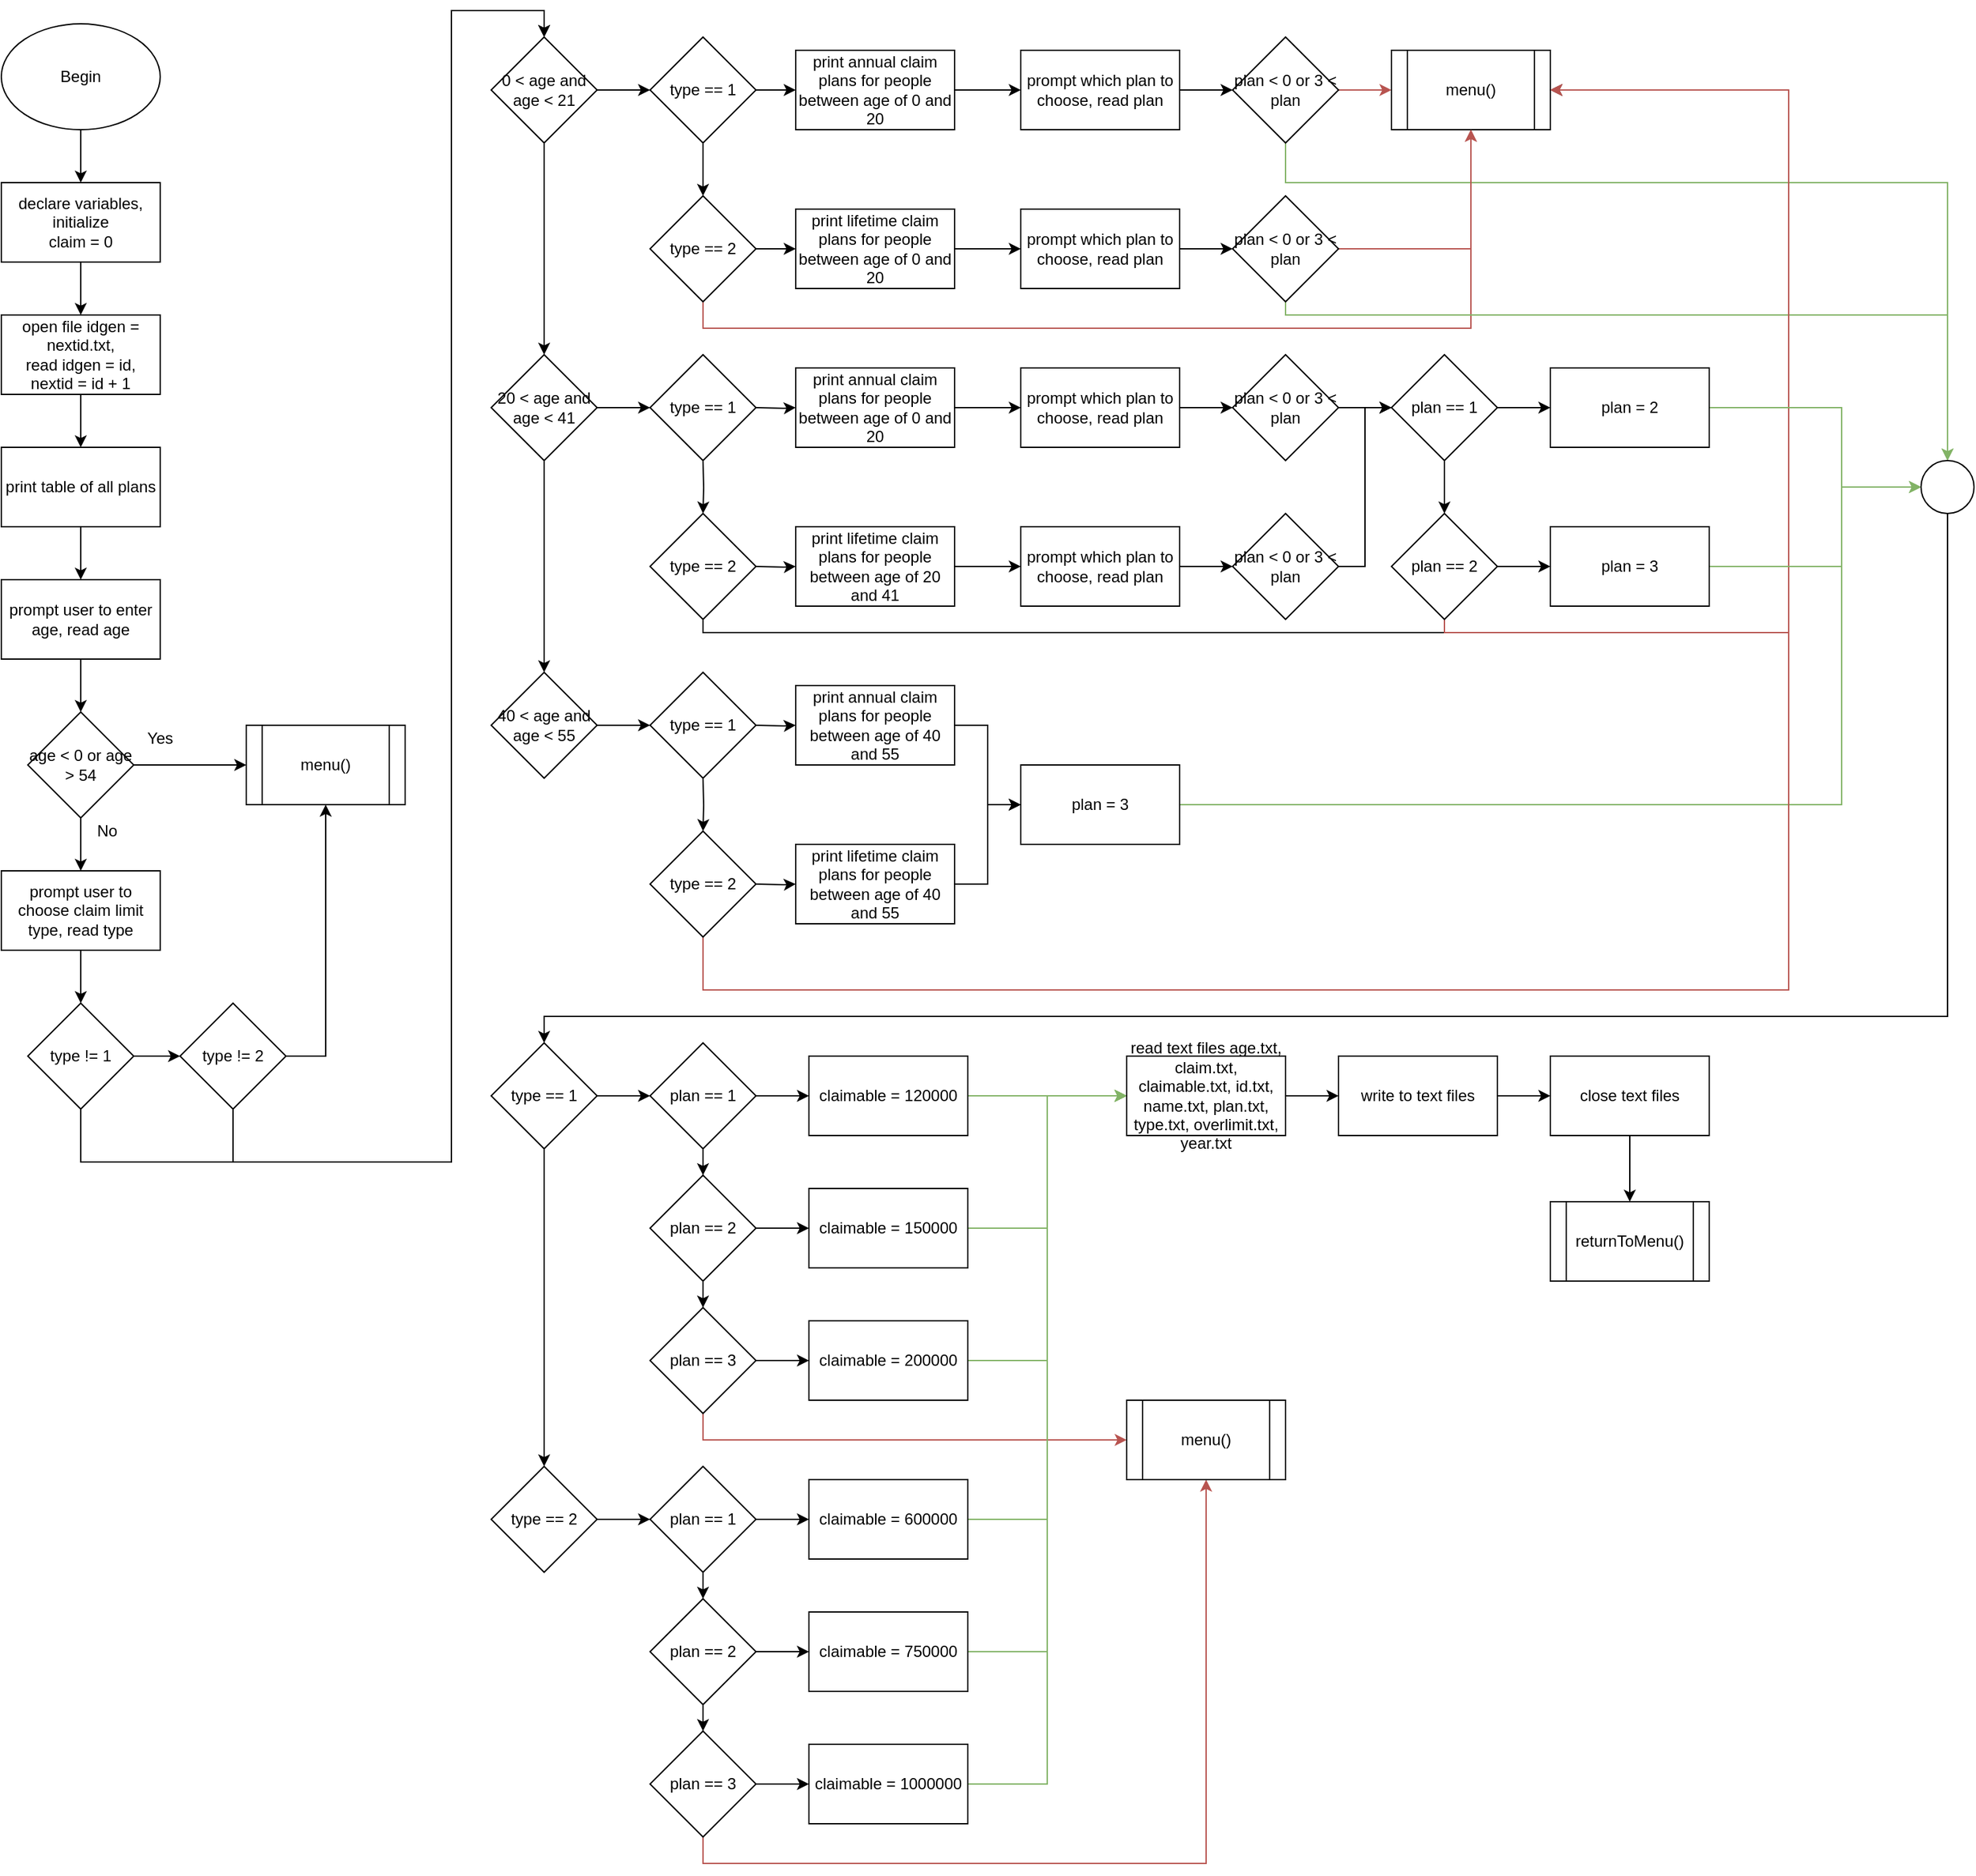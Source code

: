 <mxfile version="13.0.3" type="device"><diagram id="8eZ3v9lnARbFLVq1dZuk" name="Page-1"><mxGraphModel dx="1422" dy="822" grid="1" gridSize="10" guides="1" tooltips="1" connect="1" arrows="1" fold="1" page="1" pageScale="1" pageWidth="850" pageHeight="1100" math="0" shadow="0"><root><mxCell id="0"/><mxCell id="1" parent="0"/><mxCell id="t9U1N0b9NhDWKlW9XJB--3" value="" style="edgeStyle=orthogonalEdgeStyle;rounded=0;orthogonalLoop=1;jettySize=auto;html=1;" edge="1" parent="1" source="t9U1N0b9NhDWKlW9XJB--1" target="t9U1N0b9NhDWKlW9XJB--2"><mxGeometry relative="1" as="geometry"/></mxCell><mxCell id="t9U1N0b9NhDWKlW9XJB--1" value="Begin" style="ellipse;whiteSpace=wrap;html=1;" vertex="1" parent="1"><mxGeometry x="70" y="50" width="120" height="80" as="geometry"/></mxCell><mxCell id="t9U1N0b9NhDWKlW9XJB--5" value="" style="edgeStyle=orthogonalEdgeStyle;rounded=0;orthogonalLoop=1;jettySize=auto;html=1;" edge="1" parent="1" source="t9U1N0b9NhDWKlW9XJB--2" target="t9U1N0b9NhDWKlW9XJB--4"><mxGeometry relative="1" as="geometry"/></mxCell><mxCell id="t9U1N0b9NhDWKlW9XJB--2" value="declare variables, initialize&lt;br&gt;claim = 0" style="rounded=0;whiteSpace=wrap;html=1;" vertex="1" parent="1"><mxGeometry x="70" y="170" width="120" height="60" as="geometry"/></mxCell><mxCell id="t9U1N0b9NhDWKlW9XJB--7" value="" style="edgeStyle=orthogonalEdgeStyle;rounded=0;orthogonalLoop=1;jettySize=auto;html=1;" edge="1" parent="1" source="t9U1N0b9NhDWKlW9XJB--4" target="t9U1N0b9NhDWKlW9XJB--6"><mxGeometry relative="1" as="geometry"/></mxCell><mxCell id="t9U1N0b9NhDWKlW9XJB--4" value="open file idgen = nextid.txt,&lt;br&gt;read idgen = id,&lt;br&gt;nextid = id + 1" style="rounded=0;whiteSpace=wrap;html=1;" vertex="1" parent="1"><mxGeometry x="70" y="270" width="120" height="60" as="geometry"/></mxCell><mxCell id="t9U1N0b9NhDWKlW9XJB--9" value="" style="edgeStyle=orthogonalEdgeStyle;rounded=0;orthogonalLoop=1;jettySize=auto;html=1;" edge="1" parent="1" source="t9U1N0b9NhDWKlW9XJB--6" target="t9U1N0b9NhDWKlW9XJB--8"><mxGeometry relative="1" as="geometry"/></mxCell><mxCell id="t9U1N0b9NhDWKlW9XJB--6" value="print table of all plans" style="rounded=0;whiteSpace=wrap;html=1;" vertex="1" parent="1"><mxGeometry x="70" y="370" width="120" height="60" as="geometry"/></mxCell><mxCell id="t9U1N0b9NhDWKlW9XJB--11" value="" style="edgeStyle=orthogonalEdgeStyle;rounded=0;orthogonalLoop=1;jettySize=auto;html=1;" edge="1" parent="1" source="t9U1N0b9NhDWKlW9XJB--8" target="t9U1N0b9NhDWKlW9XJB--10"><mxGeometry relative="1" as="geometry"/></mxCell><mxCell id="t9U1N0b9NhDWKlW9XJB--8" value="prompt user to enter age, read age" style="rounded=0;whiteSpace=wrap;html=1;" vertex="1" parent="1"><mxGeometry x="70" y="470" width="120" height="60" as="geometry"/></mxCell><mxCell id="t9U1N0b9NhDWKlW9XJB--13" value="" style="edgeStyle=orthogonalEdgeStyle;rounded=0;orthogonalLoop=1;jettySize=auto;html=1;" edge="1" parent="1" source="t9U1N0b9NhDWKlW9XJB--10" target="t9U1N0b9NhDWKlW9XJB--12"><mxGeometry relative="1" as="geometry"/></mxCell><mxCell id="t9U1N0b9NhDWKlW9XJB--15" value="" style="edgeStyle=orthogonalEdgeStyle;rounded=0;orthogonalLoop=1;jettySize=auto;html=1;" edge="1" parent="1" source="t9U1N0b9NhDWKlW9XJB--10" target="t9U1N0b9NhDWKlW9XJB--14"><mxGeometry relative="1" as="geometry"/></mxCell><mxCell id="t9U1N0b9NhDWKlW9XJB--10" value="age &amp;lt; 0 or age &amp;gt; 54" style="rhombus;whiteSpace=wrap;html=1;" vertex="1" parent="1"><mxGeometry x="90" y="570" width="80" height="80" as="geometry"/></mxCell><mxCell id="t9U1N0b9NhDWKlW9XJB--12" value="menu()" style="shape=process;whiteSpace=wrap;html=1;backgroundOutline=1;" vertex="1" parent="1"><mxGeometry x="255" y="580" width="120" height="60" as="geometry"/></mxCell><mxCell id="t9U1N0b9NhDWKlW9XJB--17" value="" style="edgeStyle=orthogonalEdgeStyle;rounded=0;orthogonalLoop=1;jettySize=auto;html=1;" edge="1" parent="1" source="t9U1N0b9NhDWKlW9XJB--14" target="t9U1N0b9NhDWKlW9XJB--16"><mxGeometry relative="1" as="geometry"/></mxCell><mxCell id="t9U1N0b9NhDWKlW9XJB--14" value="prompt user to choose claim limit type, read type" style="rounded=0;whiteSpace=wrap;html=1;" vertex="1" parent="1"><mxGeometry x="70" y="690" width="120" height="60" as="geometry"/></mxCell><mxCell id="t9U1N0b9NhDWKlW9XJB--19" value="" style="edgeStyle=orthogonalEdgeStyle;rounded=0;orthogonalLoop=1;jettySize=auto;html=1;" edge="1" parent="1" source="t9U1N0b9NhDWKlW9XJB--16" target="t9U1N0b9NhDWKlW9XJB--18"><mxGeometry relative="1" as="geometry"/></mxCell><mxCell id="t9U1N0b9NhDWKlW9XJB--23" style="edgeStyle=orthogonalEdgeStyle;rounded=0;orthogonalLoop=1;jettySize=auto;html=1;entryX=0.5;entryY=0;entryDx=0;entryDy=0;" edge="1" parent="1" source="t9U1N0b9NhDWKlW9XJB--16" target="t9U1N0b9NhDWKlW9XJB--22"><mxGeometry relative="1" as="geometry"><Array as="points"><mxPoint x="130" y="910"/><mxPoint x="410" y="910"/><mxPoint x="410" y="40"/><mxPoint x="480" y="40"/></Array></mxGeometry></mxCell><mxCell id="t9U1N0b9NhDWKlW9XJB--16" value="type != 1" style="rhombus;whiteSpace=wrap;html=1;" vertex="1" parent="1"><mxGeometry x="90" y="790" width="80" height="80" as="geometry"/></mxCell><mxCell id="t9U1N0b9NhDWKlW9XJB--21" style="edgeStyle=orthogonalEdgeStyle;rounded=0;orthogonalLoop=1;jettySize=auto;html=1;entryX=0.5;entryY=1;entryDx=0;entryDy=0;" edge="1" parent="1" source="t9U1N0b9NhDWKlW9XJB--18" target="t9U1N0b9NhDWKlW9XJB--12"><mxGeometry relative="1" as="geometry"><Array as="points"><mxPoint x="315" y="830"/></Array></mxGeometry></mxCell><mxCell id="t9U1N0b9NhDWKlW9XJB--24" style="edgeStyle=orthogonalEdgeStyle;rounded=0;orthogonalLoop=1;jettySize=auto;html=1;entryX=0.5;entryY=0;entryDx=0;entryDy=0;" edge="1" parent="1" source="t9U1N0b9NhDWKlW9XJB--18" target="t9U1N0b9NhDWKlW9XJB--22"><mxGeometry relative="1" as="geometry"><Array as="points"><mxPoint x="245" y="910"/><mxPoint x="410" y="910"/><mxPoint x="410" y="40"/><mxPoint x="480" y="40"/></Array></mxGeometry></mxCell><mxCell id="t9U1N0b9NhDWKlW9XJB--18" value="type != 2" style="rhombus;whiteSpace=wrap;html=1;" vertex="1" parent="1"><mxGeometry x="205" y="790" width="80" height="80" as="geometry"/></mxCell><mxCell id="t9U1N0b9NhDWKlW9XJB--28" value="" style="edgeStyle=orthogonalEdgeStyle;rounded=0;orthogonalLoop=1;jettySize=auto;html=1;" edge="1" parent="1" source="t9U1N0b9NhDWKlW9XJB--22" target="t9U1N0b9NhDWKlW9XJB--27"><mxGeometry relative="1" as="geometry"/></mxCell><mxCell id="t9U1N0b9NhDWKlW9XJB--48" style="edgeStyle=orthogonalEdgeStyle;rounded=0;orthogonalLoop=1;jettySize=auto;html=1;entryX=0.5;entryY=0;entryDx=0;entryDy=0;" edge="1" parent="1" source="t9U1N0b9NhDWKlW9XJB--22" target="t9U1N0b9NhDWKlW9XJB--47"><mxGeometry relative="1" as="geometry"/></mxCell><mxCell id="t9U1N0b9NhDWKlW9XJB--22" value="0 &amp;lt; age and age &amp;lt; 21" style="rhombus;whiteSpace=wrap;html=1;" vertex="1" parent="1"><mxGeometry x="440" y="60" width="80" height="80" as="geometry"/></mxCell><mxCell id="t9U1N0b9NhDWKlW9XJB--25" value="Yes" style="text;html=1;strokeColor=none;fillColor=none;align=center;verticalAlign=middle;whiteSpace=wrap;rounded=0;" vertex="1" parent="1"><mxGeometry x="170" y="580" width="40" height="20" as="geometry"/></mxCell><mxCell id="t9U1N0b9NhDWKlW9XJB--26" value="No" style="text;html=1;strokeColor=none;fillColor=none;align=center;verticalAlign=middle;whiteSpace=wrap;rounded=0;" vertex="1" parent="1"><mxGeometry x="130" y="650" width="40" height="20" as="geometry"/></mxCell><mxCell id="t9U1N0b9NhDWKlW9XJB--30" value="" style="edgeStyle=orthogonalEdgeStyle;rounded=0;orthogonalLoop=1;jettySize=auto;html=1;" edge="1" parent="1" source="t9U1N0b9NhDWKlW9XJB--27" target="t9U1N0b9NhDWKlW9XJB--29"><mxGeometry relative="1" as="geometry"/></mxCell><mxCell id="t9U1N0b9NhDWKlW9XJB--38" value="" style="edgeStyle=orthogonalEdgeStyle;rounded=0;orthogonalLoop=1;jettySize=auto;html=1;" edge="1" parent="1" source="t9U1N0b9NhDWKlW9XJB--27" target="t9U1N0b9NhDWKlW9XJB--37"><mxGeometry relative="1" as="geometry"/></mxCell><mxCell id="t9U1N0b9NhDWKlW9XJB--27" value="type == 1" style="rhombus;whiteSpace=wrap;html=1;" vertex="1" parent="1"><mxGeometry x="560" y="60" width="80" height="80" as="geometry"/></mxCell><mxCell id="t9U1N0b9NhDWKlW9XJB--32" value="" style="edgeStyle=orthogonalEdgeStyle;rounded=0;orthogonalLoop=1;jettySize=auto;html=1;" edge="1" parent="1" source="t9U1N0b9NhDWKlW9XJB--29" target="t9U1N0b9NhDWKlW9XJB--31"><mxGeometry relative="1" as="geometry"/></mxCell><mxCell id="t9U1N0b9NhDWKlW9XJB--29" value="print annual claim plans for people between age of 0 and 20" style="rounded=0;whiteSpace=wrap;html=1;" vertex="1" parent="1"><mxGeometry x="670" y="70" width="120" height="60" as="geometry"/></mxCell><mxCell id="t9U1N0b9NhDWKlW9XJB--34" value="" style="edgeStyle=orthogonalEdgeStyle;rounded=0;orthogonalLoop=1;jettySize=auto;html=1;" edge="1" parent="1" source="t9U1N0b9NhDWKlW9XJB--31" target="t9U1N0b9NhDWKlW9XJB--33"><mxGeometry relative="1" as="geometry"/></mxCell><mxCell id="t9U1N0b9NhDWKlW9XJB--31" value="prompt which plan to choose, read plan" style="rounded=0;whiteSpace=wrap;html=1;" vertex="1" parent="1"><mxGeometry x="840" y="70" width="120" height="60" as="geometry"/></mxCell><mxCell id="t9U1N0b9NhDWKlW9XJB--96" value="" style="edgeStyle=orthogonalEdgeStyle;rounded=0;orthogonalLoop=1;jettySize=auto;html=1;fillColor=#f8cecc;strokeColor=#b85450;" edge="1" parent="1" source="t9U1N0b9NhDWKlW9XJB--33" target="t9U1N0b9NhDWKlW9XJB--35"><mxGeometry relative="1" as="geometry"/></mxCell><mxCell id="t9U1N0b9NhDWKlW9XJB--112" style="edgeStyle=orthogonalEdgeStyle;rounded=0;orthogonalLoop=1;jettySize=auto;html=1;entryX=0.5;entryY=0;entryDx=0;entryDy=0;fillColor=#d5e8d4;strokeColor=#82b366;" edge="1" parent="1" source="t9U1N0b9NhDWKlW9XJB--33" target="t9U1N0b9NhDWKlW9XJB--111"><mxGeometry relative="1" as="geometry"><Array as="points"><mxPoint x="1040" y="170"/><mxPoint x="1540" y="170"/></Array></mxGeometry></mxCell><mxCell id="t9U1N0b9NhDWKlW9XJB--33" value="plan &amp;lt; 0 or 3 &amp;lt; plan" style="rhombus;whiteSpace=wrap;html=1;" vertex="1" parent="1"><mxGeometry x="1000" y="60" width="80" height="80" as="geometry"/></mxCell><mxCell id="t9U1N0b9NhDWKlW9XJB--35" value="menu()" style="shape=process;whiteSpace=wrap;html=1;backgroundOutline=1;" vertex="1" parent="1"><mxGeometry x="1120" y="70" width="120" height="60" as="geometry"/></mxCell><mxCell id="t9U1N0b9NhDWKlW9XJB--40" value="" style="edgeStyle=orthogonalEdgeStyle;rounded=0;orthogonalLoop=1;jettySize=auto;html=1;" edge="1" parent="1" source="t9U1N0b9NhDWKlW9XJB--37" target="t9U1N0b9NhDWKlW9XJB--39"><mxGeometry relative="1" as="geometry"/></mxCell><mxCell id="t9U1N0b9NhDWKlW9XJB--108" style="edgeStyle=orthogonalEdgeStyle;rounded=0;orthogonalLoop=1;jettySize=auto;html=1;entryX=0.5;entryY=1;entryDx=0;entryDy=0;fillColor=#f8cecc;strokeColor=#b85450;" edge="1" parent="1" source="t9U1N0b9NhDWKlW9XJB--37" target="t9U1N0b9NhDWKlW9XJB--35"><mxGeometry relative="1" as="geometry"><Array as="points"><mxPoint x="600" y="280"/><mxPoint x="1180" y="280"/></Array></mxGeometry></mxCell><mxCell id="t9U1N0b9NhDWKlW9XJB--37" value="type == 2" style="rhombus;whiteSpace=wrap;html=1;" vertex="1" parent="1"><mxGeometry x="560" y="180" width="80" height="80" as="geometry"/></mxCell><mxCell id="t9U1N0b9NhDWKlW9XJB--42" value="" style="edgeStyle=orthogonalEdgeStyle;rounded=0;orthogonalLoop=1;jettySize=auto;html=1;" edge="1" parent="1" source="t9U1N0b9NhDWKlW9XJB--39" target="t9U1N0b9NhDWKlW9XJB--41"><mxGeometry relative="1" as="geometry"/></mxCell><mxCell id="t9U1N0b9NhDWKlW9XJB--39" value="print lifetime claim plans for people between age of 0 and 20" style="rounded=0;whiteSpace=wrap;html=1;" vertex="1" parent="1"><mxGeometry x="670" y="190" width="120" height="60" as="geometry"/></mxCell><mxCell id="t9U1N0b9NhDWKlW9XJB--44" value="" style="edgeStyle=orthogonalEdgeStyle;rounded=0;orthogonalLoop=1;jettySize=auto;html=1;" edge="1" parent="1" source="t9U1N0b9NhDWKlW9XJB--41" target="t9U1N0b9NhDWKlW9XJB--43"><mxGeometry relative="1" as="geometry"/></mxCell><mxCell id="t9U1N0b9NhDWKlW9XJB--41" value="prompt which plan to choose, read plan" style="rounded=0;whiteSpace=wrap;html=1;" vertex="1" parent="1"><mxGeometry x="840" y="190" width="120" height="60" as="geometry"/></mxCell><mxCell id="t9U1N0b9NhDWKlW9XJB--97" style="edgeStyle=orthogonalEdgeStyle;rounded=0;orthogonalLoop=1;jettySize=auto;html=1;entryX=0.5;entryY=1;entryDx=0;entryDy=0;fillColor=#f8cecc;strokeColor=#b85450;" edge="1" parent="1" source="t9U1N0b9NhDWKlW9XJB--43" target="t9U1N0b9NhDWKlW9XJB--35"><mxGeometry relative="1" as="geometry"><Array as="points"><mxPoint x="1180" y="220"/></Array></mxGeometry></mxCell><mxCell id="t9U1N0b9NhDWKlW9XJB--113" style="edgeStyle=orthogonalEdgeStyle;rounded=0;orthogonalLoop=1;jettySize=auto;html=1;entryX=0.5;entryY=0;entryDx=0;entryDy=0;fillColor=#d5e8d4;strokeColor=#82b366;" edge="1" parent="1" source="t9U1N0b9NhDWKlW9XJB--43" target="t9U1N0b9NhDWKlW9XJB--111"><mxGeometry relative="1" as="geometry"><Array as="points"><mxPoint x="1040" y="270"/><mxPoint x="1540" y="270"/></Array></mxGeometry></mxCell><mxCell id="t9U1N0b9NhDWKlW9XJB--43" value="&lt;span&gt;plan &amp;lt; 0 or 3 &amp;lt; plan&lt;/span&gt;" style="rhombus;whiteSpace=wrap;html=1;" vertex="1" parent="1"><mxGeometry x="1000" y="180" width="80" height="80" as="geometry"/></mxCell><mxCell id="t9U1N0b9NhDWKlW9XJB--50" value="" style="edgeStyle=orthogonalEdgeStyle;rounded=0;orthogonalLoop=1;jettySize=auto;html=1;" edge="1" parent="1" source="t9U1N0b9NhDWKlW9XJB--47" target="t9U1N0b9NhDWKlW9XJB--49"><mxGeometry relative="1" as="geometry"/></mxCell><mxCell id="t9U1N0b9NhDWKlW9XJB--95" value="" style="edgeStyle=orthogonalEdgeStyle;rounded=0;orthogonalLoop=1;jettySize=auto;html=1;entryX=0.5;entryY=0;entryDx=0;entryDy=0;" edge="1" parent="1" source="t9U1N0b9NhDWKlW9XJB--47" target="t9U1N0b9NhDWKlW9XJB--73"><mxGeometry relative="1" as="geometry"><mxPoint x="480" y="460" as="targetPoint"/></mxGeometry></mxCell><mxCell id="t9U1N0b9NhDWKlW9XJB--47" value="&lt;span&gt;20 &amp;lt; age and age &amp;lt; 41&lt;/span&gt;" style="rhombus;whiteSpace=wrap;html=1;" vertex="1" parent="1"><mxGeometry x="440" y="300" width="80" height="80" as="geometry"/></mxCell><mxCell id="t9U1N0b9NhDWKlW9XJB--49" value="type == 1" style="rhombus;whiteSpace=wrap;html=1;" vertex="1" parent="1"><mxGeometry x="560" y="300" width="80" height="80" as="geometry"/></mxCell><mxCell id="t9U1N0b9NhDWKlW9XJB--53" value="" style="edgeStyle=orthogonalEdgeStyle;rounded=0;orthogonalLoop=1;jettySize=auto;html=1;" edge="1" parent="1" target="t9U1N0b9NhDWKlW9XJB--56"><mxGeometry relative="1" as="geometry"><mxPoint x="640" y="340" as="sourcePoint"/></mxGeometry></mxCell><mxCell id="t9U1N0b9NhDWKlW9XJB--54" value="" style="edgeStyle=orthogonalEdgeStyle;rounded=0;orthogonalLoop=1;jettySize=auto;html=1;" edge="1" parent="1"><mxGeometry relative="1" as="geometry"><mxPoint x="600" y="380" as="sourcePoint"/><mxPoint x="600" y="420" as="targetPoint"/></mxGeometry></mxCell><mxCell id="t9U1N0b9NhDWKlW9XJB--55" value="" style="edgeStyle=orthogonalEdgeStyle;rounded=0;orthogonalLoop=1;jettySize=auto;html=1;" edge="1" parent="1" source="t9U1N0b9NhDWKlW9XJB--56" target="t9U1N0b9NhDWKlW9XJB--58"><mxGeometry relative="1" as="geometry"/></mxCell><mxCell id="t9U1N0b9NhDWKlW9XJB--56" value="print annual claim plans for people between age of 0 and 20" style="rounded=0;whiteSpace=wrap;html=1;" vertex="1" parent="1"><mxGeometry x="670" y="310" width="120" height="60" as="geometry"/></mxCell><mxCell id="t9U1N0b9NhDWKlW9XJB--57" value="" style="edgeStyle=orthogonalEdgeStyle;rounded=0;orthogonalLoop=1;jettySize=auto;html=1;" edge="1" parent="1" source="t9U1N0b9NhDWKlW9XJB--58"><mxGeometry relative="1" as="geometry"><mxPoint x="1000" y="340" as="targetPoint"/></mxGeometry></mxCell><mxCell id="t9U1N0b9NhDWKlW9XJB--58" value="prompt which plan to choose, read plan" style="rounded=0;whiteSpace=wrap;html=1;" vertex="1" parent="1"><mxGeometry x="840" y="310" width="120" height="60" as="geometry"/></mxCell><mxCell id="t9U1N0b9NhDWKlW9XJB--61" value="" style="edgeStyle=orthogonalEdgeStyle;rounded=0;orthogonalLoop=1;jettySize=auto;html=1;" edge="1" parent="1" target="t9U1N0b9NhDWKlW9XJB--64"><mxGeometry relative="1" as="geometry"><mxPoint x="640" y="460" as="sourcePoint"/></mxGeometry></mxCell><mxCell id="t9U1N0b9NhDWKlW9XJB--63" value="" style="edgeStyle=orthogonalEdgeStyle;rounded=0;orthogonalLoop=1;jettySize=auto;html=1;" edge="1" parent="1" source="t9U1N0b9NhDWKlW9XJB--64" target="t9U1N0b9NhDWKlW9XJB--66"><mxGeometry relative="1" as="geometry"/></mxCell><mxCell id="t9U1N0b9NhDWKlW9XJB--64" value="print lifetime claim plans for people between age of 20 and 41" style="rounded=0;whiteSpace=wrap;html=1;" vertex="1" parent="1"><mxGeometry x="670" y="430" width="120" height="60" as="geometry"/></mxCell><mxCell id="t9U1N0b9NhDWKlW9XJB--65" value="" style="edgeStyle=orthogonalEdgeStyle;rounded=0;orthogonalLoop=1;jettySize=auto;html=1;" edge="1" parent="1" source="t9U1N0b9NhDWKlW9XJB--66" target="t9U1N0b9NhDWKlW9XJB--68"><mxGeometry relative="1" as="geometry"/></mxCell><mxCell id="t9U1N0b9NhDWKlW9XJB--66" value="prompt which plan to choose, read plan" style="rounded=0;whiteSpace=wrap;html=1;" vertex="1" parent="1"><mxGeometry x="840" y="430" width="120" height="60" as="geometry"/></mxCell><mxCell id="t9U1N0b9NhDWKlW9XJB--102" style="edgeStyle=orthogonalEdgeStyle;rounded=0;orthogonalLoop=1;jettySize=auto;html=1;entryX=0;entryY=0.5;entryDx=0;entryDy=0;" edge="1" parent="1" source="t9U1N0b9NhDWKlW9XJB--68" target="t9U1N0b9NhDWKlW9XJB--98"><mxGeometry relative="1" as="geometry"/></mxCell><mxCell id="t9U1N0b9NhDWKlW9XJB--68" value="&lt;span&gt;plan &amp;lt; 0 or 3 &amp;lt; plan&lt;/span&gt;" style="rhombus;whiteSpace=wrap;html=1;" vertex="1" parent="1"><mxGeometry x="1000" y="420" width="80" height="80" as="geometry"/></mxCell><mxCell id="t9U1N0b9NhDWKlW9XJB--109" style="edgeStyle=orthogonalEdgeStyle;rounded=0;orthogonalLoop=1;jettySize=auto;html=1;entryX=1;entryY=0.5;entryDx=0;entryDy=0;" edge="1" parent="1" source="t9U1N0b9NhDWKlW9XJB--70" target="t9U1N0b9NhDWKlW9XJB--35"><mxGeometry relative="1" as="geometry"><Array as="points"><mxPoint x="600" y="510"/><mxPoint x="1420" y="510"/><mxPoint x="1420" y="100"/></Array></mxGeometry></mxCell><mxCell id="t9U1N0b9NhDWKlW9XJB--70" value="type == 2" style="rhombus;whiteSpace=wrap;html=1;" vertex="1" parent="1"><mxGeometry x="560" y="420" width="80" height="80" as="geometry"/></mxCell><mxCell id="t9U1N0b9NhDWKlW9XJB--99" value="" style="edgeStyle=orthogonalEdgeStyle;rounded=0;orthogonalLoop=1;jettySize=auto;html=1;" edge="1" parent="1" source="t9U1N0b9NhDWKlW9XJB--71" target="t9U1N0b9NhDWKlW9XJB--98"><mxGeometry relative="1" as="geometry"/></mxCell><mxCell id="t9U1N0b9NhDWKlW9XJB--71" value="&lt;span&gt;plan &amp;lt; 0 or 3 &amp;lt; plan&lt;/span&gt;" style="rhombus;whiteSpace=wrap;html=1;" vertex="1" parent="1"><mxGeometry x="1000" y="300" width="80" height="80" as="geometry"/></mxCell><mxCell id="t9U1N0b9NhDWKlW9XJB--72" value="" style="edgeStyle=orthogonalEdgeStyle;rounded=0;orthogonalLoop=1;jettySize=auto;html=1;" edge="1" parent="1" source="t9U1N0b9NhDWKlW9XJB--73" target="t9U1N0b9NhDWKlW9XJB--74"><mxGeometry relative="1" as="geometry"/></mxCell><mxCell id="t9U1N0b9NhDWKlW9XJB--73" value="&lt;span&gt;40 &amp;lt; age and age &amp;lt; 55&lt;/span&gt;" style="rhombus;whiteSpace=wrap;html=1;" vertex="1" parent="1"><mxGeometry x="440" y="540" width="80" height="80" as="geometry"/></mxCell><mxCell id="t9U1N0b9NhDWKlW9XJB--74" value="type == 1" style="rhombus;whiteSpace=wrap;html=1;" vertex="1" parent="1"><mxGeometry x="560" y="540" width="80" height="80" as="geometry"/></mxCell><mxCell id="t9U1N0b9NhDWKlW9XJB--75" value="" style="edgeStyle=orthogonalEdgeStyle;rounded=0;orthogonalLoop=1;jettySize=auto;html=1;" edge="1" parent="1" target="t9U1N0b9NhDWKlW9XJB--78"><mxGeometry relative="1" as="geometry"><mxPoint x="640" y="580" as="sourcePoint"/></mxGeometry></mxCell><mxCell id="t9U1N0b9NhDWKlW9XJB--76" value="" style="edgeStyle=orthogonalEdgeStyle;rounded=0;orthogonalLoop=1;jettySize=auto;html=1;" edge="1" parent="1"><mxGeometry relative="1" as="geometry"><mxPoint x="600" y="620" as="sourcePoint"/><mxPoint x="600" y="660" as="targetPoint"/></mxGeometry></mxCell><mxCell id="t9U1N0b9NhDWKlW9XJB--77" value="" style="edgeStyle=orthogonalEdgeStyle;rounded=0;orthogonalLoop=1;jettySize=auto;html=1;entryX=0;entryY=0.5;entryDx=0;entryDy=0;" edge="1" parent="1" source="t9U1N0b9NhDWKlW9XJB--78" target="t9U1N0b9NhDWKlW9XJB--88"><mxGeometry relative="1" as="geometry"><mxPoint x="840" y="580" as="targetPoint"/></mxGeometry></mxCell><mxCell id="t9U1N0b9NhDWKlW9XJB--78" value="print annual claim plans for people between age of 40 and 55" style="rounded=0;whiteSpace=wrap;html=1;" vertex="1" parent="1"><mxGeometry x="670" y="550" width="120" height="60" as="geometry"/></mxCell><mxCell id="t9U1N0b9NhDWKlW9XJB--83" value="" style="edgeStyle=orthogonalEdgeStyle;rounded=0;orthogonalLoop=1;jettySize=auto;html=1;" edge="1" parent="1" target="t9U1N0b9NhDWKlW9XJB--86"><mxGeometry relative="1" as="geometry"><mxPoint x="640" y="700" as="sourcePoint"/></mxGeometry></mxCell><mxCell id="t9U1N0b9NhDWKlW9XJB--85" value="" style="edgeStyle=orthogonalEdgeStyle;rounded=0;orthogonalLoop=1;jettySize=auto;html=1;" edge="1" parent="1" source="t9U1N0b9NhDWKlW9XJB--86" target="t9U1N0b9NhDWKlW9XJB--88"><mxGeometry relative="1" as="geometry"/></mxCell><mxCell id="t9U1N0b9NhDWKlW9XJB--86" value="print lifetime claim plans for people between age of 40 and 55" style="rounded=0;whiteSpace=wrap;html=1;" vertex="1" parent="1"><mxGeometry x="670" y="670" width="120" height="60" as="geometry"/></mxCell><mxCell id="t9U1N0b9NhDWKlW9XJB--116" style="edgeStyle=orthogonalEdgeStyle;rounded=0;orthogonalLoop=1;jettySize=auto;html=1;entryX=0;entryY=0.5;entryDx=0;entryDy=0;fillColor=#d5e8d4;strokeColor=#82b366;" edge="1" parent="1" source="t9U1N0b9NhDWKlW9XJB--88" target="t9U1N0b9NhDWKlW9XJB--111"><mxGeometry relative="1" as="geometry"><Array as="points"><mxPoint x="1460" y="640"/><mxPoint x="1460" y="400"/></Array></mxGeometry></mxCell><mxCell id="t9U1N0b9NhDWKlW9XJB--88" value="plan = 3" style="rounded=0;whiteSpace=wrap;html=1;" vertex="1" parent="1"><mxGeometry x="840" y="610" width="120" height="60" as="geometry"/></mxCell><mxCell id="t9U1N0b9NhDWKlW9XJB--110" style="edgeStyle=orthogonalEdgeStyle;rounded=0;orthogonalLoop=1;jettySize=auto;html=1;entryX=1;entryY=0.5;entryDx=0;entryDy=0;fillColor=#f8cecc;strokeColor=#b85450;" edge="1" parent="1" source="t9U1N0b9NhDWKlW9XJB--92" target="t9U1N0b9NhDWKlW9XJB--35"><mxGeometry relative="1" as="geometry"><Array as="points"><mxPoint x="600" y="780"/><mxPoint x="1420" y="780"/><mxPoint x="1420" y="100"/></Array></mxGeometry></mxCell><mxCell id="t9U1N0b9NhDWKlW9XJB--92" value="type == 2" style="rhombus;whiteSpace=wrap;html=1;" vertex="1" parent="1"><mxGeometry x="560" y="660" width="80" height="80" as="geometry"/></mxCell><mxCell id="t9U1N0b9NhDWKlW9XJB--101" value="" style="edgeStyle=orthogonalEdgeStyle;rounded=0;orthogonalLoop=1;jettySize=auto;html=1;" edge="1" parent="1" source="t9U1N0b9NhDWKlW9XJB--98" target="t9U1N0b9NhDWKlW9XJB--100"><mxGeometry relative="1" as="geometry"/></mxCell><mxCell id="t9U1N0b9NhDWKlW9XJB--104" value="" style="edgeStyle=orthogonalEdgeStyle;rounded=0;orthogonalLoop=1;jettySize=auto;html=1;" edge="1" parent="1" source="t9U1N0b9NhDWKlW9XJB--98" target="t9U1N0b9NhDWKlW9XJB--103"><mxGeometry relative="1" as="geometry"/></mxCell><mxCell id="t9U1N0b9NhDWKlW9XJB--98" value="plan == 1" style="rhombus;whiteSpace=wrap;html=1;" vertex="1" parent="1"><mxGeometry x="1120" y="300" width="80" height="80" as="geometry"/></mxCell><mxCell id="t9U1N0b9NhDWKlW9XJB--106" value="" style="edgeStyle=orthogonalEdgeStyle;rounded=0;orthogonalLoop=1;jettySize=auto;html=1;" edge="1" parent="1" source="t9U1N0b9NhDWKlW9XJB--103" target="t9U1N0b9NhDWKlW9XJB--105"><mxGeometry relative="1" as="geometry"/></mxCell><mxCell id="t9U1N0b9NhDWKlW9XJB--107" style="edgeStyle=orthogonalEdgeStyle;rounded=0;orthogonalLoop=1;jettySize=auto;html=1;fillColor=#f8cecc;strokeColor=#b85450;" edge="1" parent="1" source="t9U1N0b9NhDWKlW9XJB--103"><mxGeometry relative="1" as="geometry"><mxPoint x="1240" y="100" as="targetPoint"/><Array as="points"><mxPoint x="1160" y="510"/><mxPoint x="1420" y="510"/><mxPoint x="1420" y="100"/></Array></mxGeometry></mxCell><mxCell id="t9U1N0b9NhDWKlW9XJB--103" value="plan == 2" style="rhombus;whiteSpace=wrap;html=1;" vertex="1" parent="1"><mxGeometry x="1120" y="420" width="80" height="80" as="geometry"/></mxCell><mxCell id="t9U1N0b9NhDWKlW9XJB--114" style="edgeStyle=orthogonalEdgeStyle;rounded=0;orthogonalLoop=1;jettySize=auto;html=1;entryX=0;entryY=0.5;entryDx=0;entryDy=0;fillColor=#d5e8d4;strokeColor=#82b366;" edge="1" parent="1" source="t9U1N0b9NhDWKlW9XJB--100" target="t9U1N0b9NhDWKlW9XJB--111"><mxGeometry relative="1" as="geometry"><Array as="points"><mxPoint x="1460" y="340"/><mxPoint x="1460" y="400"/></Array></mxGeometry></mxCell><mxCell id="t9U1N0b9NhDWKlW9XJB--100" value="plan = 2" style="rounded=0;whiteSpace=wrap;html=1;" vertex="1" parent="1"><mxGeometry x="1240" y="310" width="120" height="60" as="geometry"/></mxCell><mxCell id="t9U1N0b9NhDWKlW9XJB--115" style="edgeStyle=orthogonalEdgeStyle;rounded=0;orthogonalLoop=1;jettySize=auto;html=1;entryX=0;entryY=0.5;entryDx=0;entryDy=0;fillColor=#d5e8d4;strokeColor=#82b366;" edge="1" parent="1" source="t9U1N0b9NhDWKlW9XJB--105" target="t9U1N0b9NhDWKlW9XJB--111"><mxGeometry relative="1" as="geometry"><Array as="points"><mxPoint x="1460" y="460"/><mxPoint x="1460" y="400"/></Array></mxGeometry></mxCell><mxCell id="t9U1N0b9NhDWKlW9XJB--105" value="plan = 3" style="rounded=0;whiteSpace=wrap;html=1;" vertex="1" parent="1"><mxGeometry x="1240" y="430" width="120" height="60" as="geometry"/></mxCell><mxCell id="t9U1N0b9NhDWKlW9XJB--118" style="edgeStyle=orthogonalEdgeStyle;rounded=0;orthogonalLoop=1;jettySize=auto;html=1;entryX=0.5;entryY=0;entryDx=0;entryDy=0;" edge="1" parent="1" source="t9U1N0b9NhDWKlW9XJB--111" target="t9U1N0b9NhDWKlW9XJB--117"><mxGeometry relative="1" as="geometry"><Array as="points"><mxPoint x="1540" y="800"/><mxPoint x="480" y="800"/></Array></mxGeometry></mxCell><mxCell id="t9U1N0b9NhDWKlW9XJB--111" value="" style="ellipse;whiteSpace=wrap;html=1;aspect=fixed;" vertex="1" parent="1"><mxGeometry x="1520" y="380" width="40" height="40" as="geometry"/></mxCell><mxCell id="t9U1N0b9NhDWKlW9XJB--124" value="" style="edgeStyle=orthogonalEdgeStyle;rounded=0;orthogonalLoop=1;jettySize=auto;html=1;" edge="1" parent="1" source="t9U1N0b9NhDWKlW9XJB--117" target="t9U1N0b9NhDWKlW9XJB--119"><mxGeometry relative="1" as="geometry"/></mxCell><mxCell id="t9U1N0b9NhDWKlW9XJB--132" style="edgeStyle=orthogonalEdgeStyle;rounded=0;orthogonalLoop=1;jettySize=auto;html=1;" edge="1" parent="1" source="t9U1N0b9NhDWKlW9XJB--117" target="t9U1N0b9NhDWKlW9XJB--131"><mxGeometry relative="1" as="geometry"/></mxCell><mxCell id="t9U1N0b9NhDWKlW9XJB--117" value="type == 1" style="rhombus;whiteSpace=wrap;html=1;" vertex="1" parent="1"><mxGeometry x="440" y="820" width="80" height="80" as="geometry"/></mxCell><mxCell id="t9U1N0b9NhDWKlW9XJB--121" value="" style="edgeStyle=orthogonalEdgeStyle;rounded=0;orthogonalLoop=1;jettySize=auto;html=1;" edge="1" parent="1" source="t9U1N0b9NhDWKlW9XJB--119" target="t9U1N0b9NhDWKlW9XJB--120"><mxGeometry relative="1" as="geometry"/></mxCell><mxCell id="t9U1N0b9NhDWKlW9XJB--126" value="" style="edgeStyle=orthogonalEdgeStyle;rounded=0;orthogonalLoop=1;jettySize=auto;html=1;" edge="1" parent="1" source="t9U1N0b9NhDWKlW9XJB--119" target="t9U1N0b9NhDWKlW9XJB--125"><mxGeometry relative="1" as="geometry"/></mxCell><mxCell id="t9U1N0b9NhDWKlW9XJB--119" value="plan == 1" style="rhombus;whiteSpace=wrap;html=1;" vertex="1" parent="1"><mxGeometry x="560" y="820" width="80" height="80" as="geometry"/></mxCell><mxCell id="t9U1N0b9NhDWKlW9XJB--123" value="" style="edgeStyle=orthogonalEdgeStyle;rounded=0;orthogonalLoop=1;jettySize=auto;html=1;" edge="1" parent="1" source="t9U1N0b9NhDWKlW9XJB--120" target="t9U1N0b9NhDWKlW9XJB--122"><mxGeometry relative="1" as="geometry"/></mxCell><mxCell id="t9U1N0b9NhDWKlW9XJB--128" value="" style="edgeStyle=orthogonalEdgeStyle;rounded=0;orthogonalLoop=1;jettySize=auto;html=1;" edge="1" parent="1" source="t9U1N0b9NhDWKlW9XJB--120" target="t9U1N0b9NhDWKlW9XJB--127"><mxGeometry relative="1" as="geometry"/></mxCell><mxCell id="t9U1N0b9NhDWKlW9XJB--120" value="plan == 2" style="rhombus;whiteSpace=wrap;html=1;" vertex="1" parent="1"><mxGeometry x="560" y="920" width="80" height="80" as="geometry"/></mxCell><mxCell id="t9U1N0b9NhDWKlW9XJB--130" value="" style="edgeStyle=orthogonalEdgeStyle;rounded=0;orthogonalLoop=1;jettySize=auto;html=1;" edge="1" parent="1" source="t9U1N0b9NhDWKlW9XJB--122" target="t9U1N0b9NhDWKlW9XJB--129"><mxGeometry relative="1" as="geometry"/></mxCell><mxCell id="t9U1N0b9NhDWKlW9XJB--154" style="edgeStyle=orthogonalEdgeStyle;rounded=0;orthogonalLoop=1;jettySize=auto;html=1;entryX=0;entryY=0.5;entryDx=0;entryDy=0;fillColor=#f8cecc;strokeColor=#b85450;" edge="1" parent="1" source="t9U1N0b9NhDWKlW9XJB--122" target="t9U1N0b9NhDWKlW9XJB--153"><mxGeometry relative="1" as="geometry"><mxPoint x="840" y="1140" as="targetPoint"/><Array as="points"><mxPoint x="600" y="1120"/><mxPoint x="920" y="1120"/></Array></mxGeometry></mxCell><mxCell id="t9U1N0b9NhDWKlW9XJB--122" value="plan == 3" style="rhombus;whiteSpace=wrap;html=1;" vertex="1" parent="1"><mxGeometry x="560" y="1020" width="80" height="80" as="geometry"/></mxCell><mxCell id="t9U1N0b9NhDWKlW9XJB--147" value="" style="edgeStyle=orthogonalEdgeStyle;rounded=0;orthogonalLoop=1;jettySize=auto;html=1;entryX=0;entryY=0.5;entryDx=0;entryDy=0;fillColor=#d5e8d4;strokeColor=#82b366;" edge="1" parent="1" source="t9U1N0b9NhDWKlW9XJB--125" target="t9U1N0b9NhDWKlW9XJB--145"><mxGeometry relative="1" as="geometry"><mxPoint x="880" y="860" as="targetPoint"/></mxGeometry></mxCell><mxCell id="t9U1N0b9NhDWKlW9XJB--125" value="claimable = 120000" style="rounded=0;whiteSpace=wrap;html=1;" vertex="1" parent="1"><mxGeometry x="680" y="830" width="120" height="60" as="geometry"/></mxCell><mxCell id="t9U1N0b9NhDWKlW9XJB--148" style="edgeStyle=orthogonalEdgeStyle;rounded=0;orthogonalLoop=1;jettySize=auto;html=1;entryX=0;entryY=0.5;entryDx=0;entryDy=0;fillColor=#d5e8d4;strokeColor=#82b366;" edge="1" parent="1" source="t9U1N0b9NhDWKlW9XJB--127" target="t9U1N0b9NhDWKlW9XJB--145"><mxGeometry relative="1" as="geometry"/></mxCell><mxCell id="t9U1N0b9NhDWKlW9XJB--127" value="claimable = 150000" style="rounded=0;whiteSpace=wrap;html=1;" vertex="1" parent="1"><mxGeometry x="680" y="930" width="120" height="60" as="geometry"/></mxCell><mxCell id="t9U1N0b9NhDWKlW9XJB--149" style="edgeStyle=orthogonalEdgeStyle;rounded=0;orthogonalLoop=1;jettySize=auto;html=1;entryX=0;entryY=0.5;entryDx=0;entryDy=0;fillColor=#d5e8d4;strokeColor=#82b366;" edge="1" parent="1" source="t9U1N0b9NhDWKlW9XJB--129" target="t9U1N0b9NhDWKlW9XJB--145"><mxGeometry relative="1" as="geometry"/></mxCell><mxCell id="t9U1N0b9NhDWKlW9XJB--129" value="claimable = 200000" style="rounded=0;whiteSpace=wrap;html=1;" vertex="1" parent="1"><mxGeometry x="680" y="1030" width="120" height="60" as="geometry"/></mxCell><mxCell id="t9U1N0b9NhDWKlW9XJB--134" value="" style="edgeStyle=orthogonalEdgeStyle;rounded=0;orthogonalLoop=1;jettySize=auto;html=1;" edge="1" parent="1" source="t9U1N0b9NhDWKlW9XJB--131" target="t9U1N0b9NhDWKlW9XJB--133"><mxGeometry relative="1" as="geometry"/></mxCell><mxCell id="t9U1N0b9NhDWKlW9XJB--131" value="type == 2" style="rhombus;whiteSpace=wrap;html=1;" vertex="1" parent="1"><mxGeometry x="440" y="1140" width="80" height="80" as="geometry"/></mxCell><mxCell id="t9U1N0b9NhDWKlW9XJB--136" value="" style="edgeStyle=orthogonalEdgeStyle;rounded=0;orthogonalLoop=1;jettySize=auto;html=1;" edge="1" parent="1" source="t9U1N0b9NhDWKlW9XJB--133" target="t9U1N0b9NhDWKlW9XJB--135"><mxGeometry relative="1" as="geometry"/></mxCell><mxCell id="t9U1N0b9NhDWKlW9XJB--139" value="" style="edgeStyle=orthogonalEdgeStyle;rounded=0;orthogonalLoop=1;jettySize=auto;html=1;" edge="1" parent="1" source="t9U1N0b9NhDWKlW9XJB--133" target="t9U1N0b9NhDWKlW9XJB--138"><mxGeometry relative="1" as="geometry"/></mxCell><mxCell id="t9U1N0b9NhDWKlW9XJB--133" value="plan == 1" style="rhombus;whiteSpace=wrap;html=1;" vertex="1" parent="1"><mxGeometry x="560" y="1140" width="80" height="80" as="geometry"/></mxCell><mxCell id="t9U1N0b9NhDWKlW9XJB--141" value="" style="edgeStyle=orthogonalEdgeStyle;rounded=0;orthogonalLoop=1;jettySize=auto;html=1;" edge="1" parent="1" source="t9U1N0b9NhDWKlW9XJB--135" target="t9U1N0b9NhDWKlW9XJB--140"><mxGeometry relative="1" as="geometry"/></mxCell><mxCell id="t9U1N0b9NhDWKlW9XJB--144" value="" style="edgeStyle=orthogonalEdgeStyle;rounded=0;orthogonalLoop=1;jettySize=auto;html=1;" edge="1" parent="1" source="t9U1N0b9NhDWKlW9XJB--135" target="t9U1N0b9NhDWKlW9XJB--137"><mxGeometry relative="1" as="geometry"/></mxCell><mxCell id="t9U1N0b9NhDWKlW9XJB--135" value="&lt;span&gt;plan == 2&lt;/span&gt;" style="rhombus;whiteSpace=wrap;html=1;" vertex="1" parent="1"><mxGeometry x="560" y="1240" width="80" height="80" as="geometry"/></mxCell><mxCell id="t9U1N0b9NhDWKlW9XJB--143" value="" style="edgeStyle=orthogonalEdgeStyle;rounded=0;orthogonalLoop=1;jettySize=auto;html=1;" edge="1" parent="1" source="t9U1N0b9NhDWKlW9XJB--137" target="t9U1N0b9NhDWKlW9XJB--142"><mxGeometry relative="1" as="geometry"/></mxCell><mxCell id="t9U1N0b9NhDWKlW9XJB--155" style="edgeStyle=orthogonalEdgeStyle;rounded=0;orthogonalLoop=1;jettySize=auto;html=1;entryX=0.5;entryY=1;entryDx=0;entryDy=0;fillColor=#f8cecc;strokeColor=#b85450;" edge="1" parent="1" source="t9U1N0b9NhDWKlW9XJB--137" target="t9U1N0b9NhDWKlW9XJB--153"><mxGeometry relative="1" as="geometry"><Array as="points"><mxPoint x="600" y="1440"/><mxPoint x="980" y="1440"/></Array></mxGeometry></mxCell><mxCell id="t9U1N0b9NhDWKlW9XJB--137" value="&lt;span&gt;plan == 3&lt;/span&gt;" style="rhombus;whiteSpace=wrap;html=1;" vertex="1" parent="1"><mxGeometry x="560" y="1340" width="80" height="80" as="geometry"/></mxCell><mxCell id="t9U1N0b9NhDWKlW9XJB--150" style="edgeStyle=orthogonalEdgeStyle;rounded=0;orthogonalLoop=1;jettySize=auto;html=1;entryX=0;entryY=0.5;entryDx=0;entryDy=0;fillColor=#d5e8d4;strokeColor=#82b366;" edge="1" parent="1" source="t9U1N0b9NhDWKlW9XJB--138" target="t9U1N0b9NhDWKlW9XJB--145"><mxGeometry relative="1" as="geometry"/></mxCell><mxCell id="t9U1N0b9NhDWKlW9XJB--138" value="claimable = 600000" style="rounded=0;whiteSpace=wrap;html=1;" vertex="1" parent="1"><mxGeometry x="680" y="1150" width="120" height="60" as="geometry"/></mxCell><mxCell id="t9U1N0b9NhDWKlW9XJB--151" style="edgeStyle=orthogonalEdgeStyle;rounded=0;orthogonalLoop=1;jettySize=auto;html=1;entryX=0;entryY=0.5;entryDx=0;entryDy=0;fillColor=#d5e8d4;strokeColor=#82b366;" edge="1" parent="1" source="t9U1N0b9NhDWKlW9XJB--140" target="t9U1N0b9NhDWKlW9XJB--145"><mxGeometry relative="1" as="geometry"/></mxCell><mxCell id="t9U1N0b9NhDWKlW9XJB--140" value="claimable = 750000" style="rounded=0;whiteSpace=wrap;html=1;" vertex="1" parent="1"><mxGeometry x="680" y="1250" width="120" height="60" as="geometry"/></mxCell><mxCell id="t9U1N0b9NhDWKlW9XJB--152" style="edgeStyle=orthogonalEdgeStyle;rounded=0;orthogonalLoop=1;jettySize=auto;html=1;entryX=0;entryY=0.5;entryDx=0;entryDy=0;fillColor=#d5e8d4;strokeColor=#82b366;" edge="1" parent="1" source="t9U1N0b9NhDWKlW9XJB--142" target="t9U1N0b9NhDWKlW9XJB--145"><mxGeometry relative="1" as="geometry"/></mxCell><mxCell id="t9U1N0b9NhDWKlW9XJB--142" value="claimable = 1000000" style="rounded=0;whiteSpace=wrap;html=1;" vertex="1" parent="1"><mxGeometry x="680" y="1350" width="120" height="60" as="geometry"/></mxCell><mxCell id="t9U1N0b9NhDWKlW9XJB--157" value="" style="edgeStyle=orthogonalEdgeStyle;rounded=0;orthogonalLoop=1;jettySize=auto;html=1;" edge="1" parent="1" source="t9U1N0b9NhDWKlW9XJB--145" target="t9U1N0b9NhDWKlW9XJB--156"><mxGeometry relative="1" as="geometry"/></mxCell><mxCell id="t9U1N0b9NhDWKlW9XJB--145" value="read text files age.txt, claim.txt, claimable.txt, id.txt, name.txt, plan.txt, type.txt, overlimit.txt, year.txt" style="rounded=0;whiteSpace=wrap;html=1;" vertex="1" parent="1"><mxGeometry x="920" y="830" width="120" height="60" as="geometry"/></mxCell><mxCell id="t9U1N0b9NhDWKlW9XJB--153" value="menu()" style="shape=process;whiteSpace=wrap;html=1;backgroundOutline=1;" vertex="1" parent="1"><mxGeometry x="920" y="1090" width="120" height="60" as="geometry"/></mxCell><mxCell id="t9U1N0b9NhDWKlW9XJB--159" value="" style="edgeStyle=orthogonalEdgeStyle;rounded=0;orthogonalLoop=1;jettySize=auto;html=1;" edge="1" parent="1" source="t9U1N0b9NhDWKlW9XJB--156" target="t9U1N0b9NhDWKlW9XJB--158"><mxGeometry relative="1" as="geometry"/></mxCell><mxCell id="t9U1N0b9NhDWKlW9XJB--156" value="write to text files" style="rounded=0;whiteSpace=wrap;html=1;" vertex="1" parent="1"><mxGeometry x="1080" y="830" width="120" height="60" as="geometry"/></mxCell><mxCell id="t9U1N0b9NhDWKlW9XJB--161" value="" style="edgeStyle=orthogonalEdgeStyle;rounded=0;orthogonalLoop=1;jettySize=auto;html=1;" edge="1" parent="1" source="t9U1N0b9NhDWKlW9XJB--158"><mxGeometry relative="1" as="geometry"><mxPoint x="1300" y="940" as="targetPoint"/></mxGeometry></mxCell><mxCell id="t9U1N0b9NhDWKlW9XJB--158" value="close text files" style="rounded=0;whiteSpace=wrap;html=1;" vertex="1" parent="1"><mxGeometry x="1240" y="830" width="120" height="60" as="geometry"/></mxCell><mxCell id="t9U1N0b9NhDWKlW9XJB--163" value="returnToMenu()" style="shape=process;whiteSpace=wrap;html=1;backgroundOutline=1;" vertex="1" parent="1"><mxGeometry x="1240" y="940" width="120" height="60" as="geometry"/></mxCell></root></mxGraphModel></diagram></mxfile>